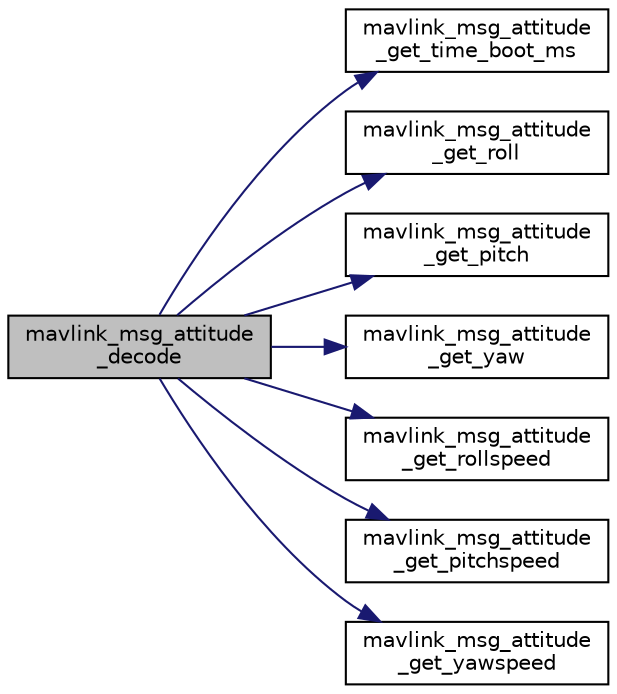digraph "mavlink_msg_attitude_decode"
{
 // INTERACTIVE_SVG=YES
  edge [fontname="Helvetica",fontsize="10",labelfontname="Helvetica",labelfontsize="10"];
  node [fontname="Helvetica",fontsize="10",shape=record];
  rankdir="LR";
  Node1 [label="mavlink_msg_attitude\l_decode",height=0.2,width=0.4,color="black", fillcolor="grey75", style="filled" fontcolor="black"];
  Node1 -> Node2 [color="midnightblue",fontsize="10",style="solid",fontname="Helvetica"];
  Node2 [label="mavlink_msg_attitude\l_get_time_boot_ms",height=0.2,width=0.4,color="black", fillcolor="white", style="filled",URL="$v1_80_2common_2mavlink__msg__attitude_8h.html#ac7afddda236cd7c6f482b4acbd5dc1d7",tooltip="Send a attitude message. "];
  Node1 -> Node3 [color="midnightblue",fontsize="10",style="solid",fontname="Helvetica"];
  Node3 [label="mavlink_msg_attitude\l_get_roll",height=0.2,width=0.4,color="black", fillcolor="white", style="filled",URL="$v1_80_2common_2mavlink__msg__attitude_8h.html#ab9d96bdc5f30a33b19db31bd8adffcf0",tooltip="Get field roll from attitude message. "];
  Node1 -> Node4 [color="midnightblue",fontsize="10",style="solid",fontname="Helvetica"];
  Node4 [label="mavlink_msg_attitude\l_get_pitch",height=0.2,width=0.4,color="black", fillcolor="white", style="filled",URL="$v1_80_2common_2mavlink__msg__attitude_8h.html#ab1197a265a1461a1131a6a49947001f7",tooltip="Get field pitch from attitude message. "];
  Node1 -> Node5 [color="midnightblue",fontsize="10",style="solid",fontname="Helvetica"];
  Node5 [label="mavlink_msg_attitude\l_get_yaw",height=0.2,width=0.4,color="black", fillcolor="white", style="filled",URL="$v1_80_2common_2mavlink__msg__attitude_8h.html#a4143e517b4e03173f1614c4cd92857c6",tooltip="Get field yaw from attitude message. "];
  Node1 -> Node6 [color="midnightblue",fontsize="10",style="solid",fontname="Helvetica"];
  Node6 [label="mavlink_msg_attitude\l_get_rollspeed",height=0.2,width=0.4,color="black", fillcolor="white", style="filled",URL="$v1_80_2common_2mavlink__msg__attitude_8h.html#a57a3466521b3a0adecc5c500a33db559",tooltip="Get field rollspeed from attitude message. "];
  Node1 -> Node7 [color="midnightblue",fontsize="10",style="solid",fontname="Helvetica"];
  Node7 [label="mavlink_msg_attitude\l_get_pitchspeed",height=0.2,width=0.4,color="black", fillcolor="white", style="filled",URL="$v1_80_2common_2mavlink__msg__attitude_8h.html#ab6acd8c67f884fb644d2a81635e7bec9",tooltip="Get field pitchspeed from attitude message. "];
  Node1 -> Node8 [color="midnightblue",fontsize="10",style="solid",fontname="Helvetica"];
  Node8 [label="mavlink_msg_attitude\l_get_yawspeed",height=0.2,width=0.4,color="black", fillcolor="white", style="filled",URL="$v1_80_2common_2mavlink__msg__attitude_8h.html#a3d821889da959191467512ec589b34ad",tooltip="Get field yawspeed from attitude message. "];
}
